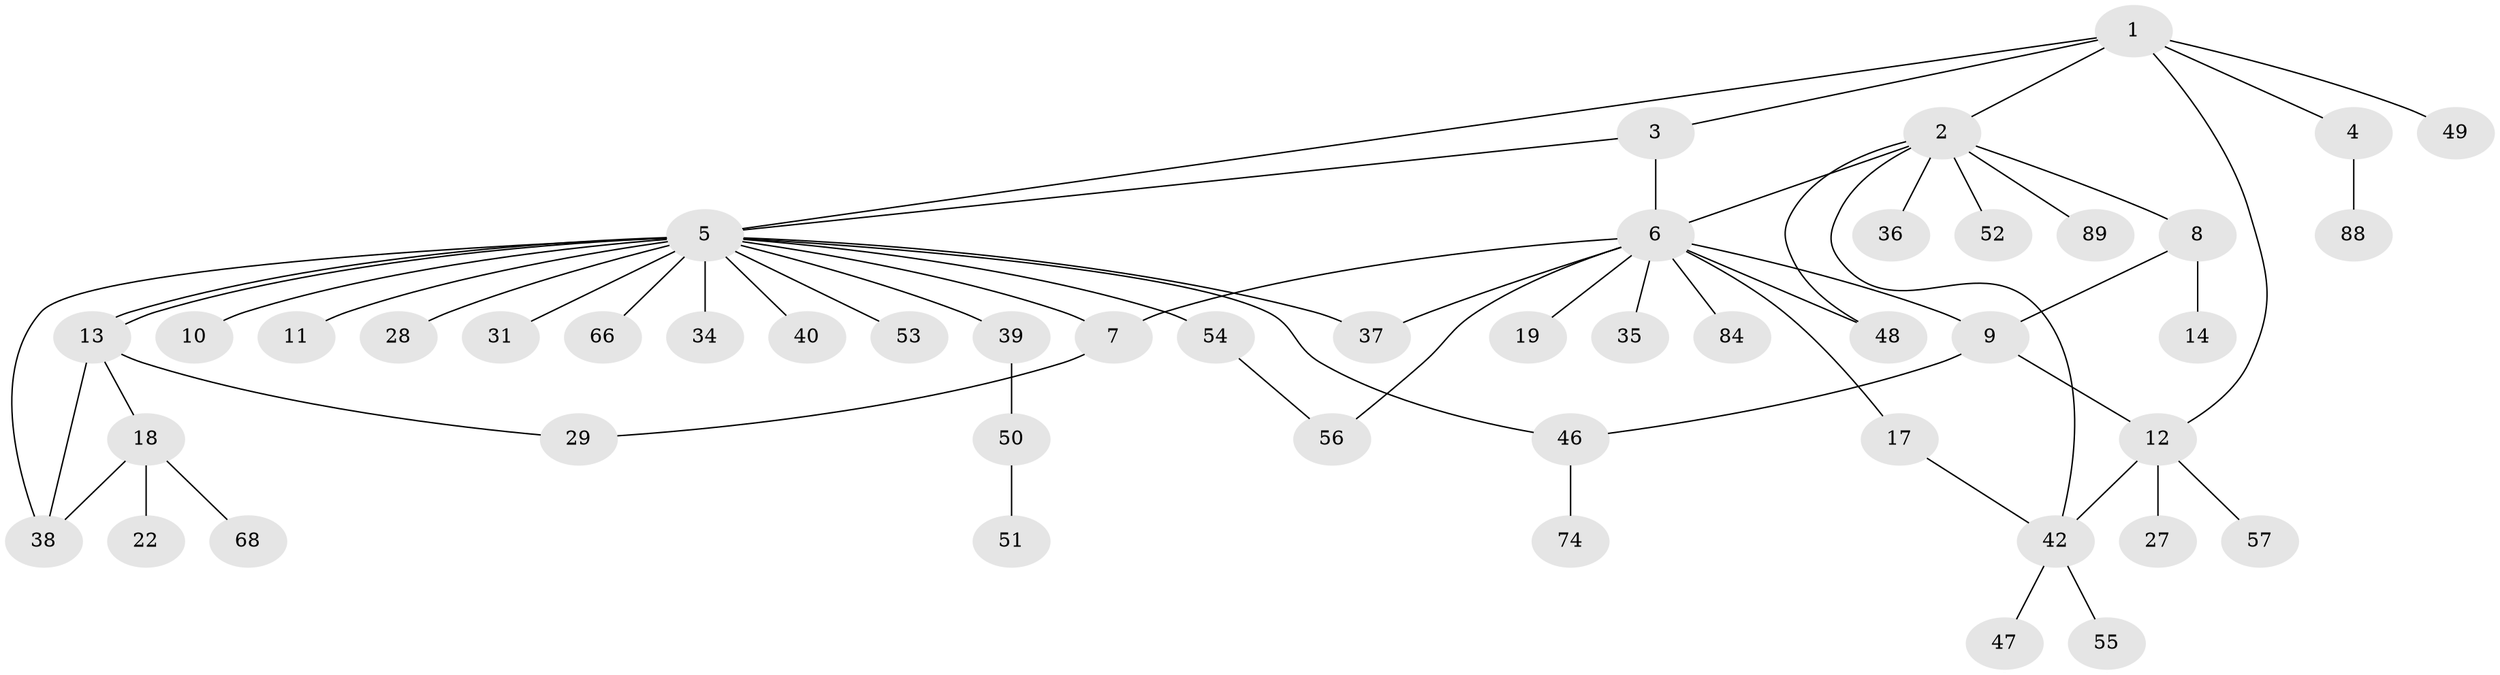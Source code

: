 // original degree distribution, {6: 0.041237113402061855, 8: 0.030927835051546393, 2: 0.1958762886597938, 17: 0.010309278350515464, 14: 0.010309278350515464, 3: 0.13402061855670103, 4: 0.041237113402061855, 1: 0.5257731958762887, 5: 0.010309278350515464}
// Generated by graph-tools (version 1.1) at 2025/14/03/09/25 04:14:33]
// undirected, 48 vertices, 62 edges
graph export_dot {
graph [start="1"]
  node [color=gray90,style=filled];
  1;
  2;
  3 [super="+26+20+72+79"];
  4;
  5 [super="+32+21"];
  6 [super="+24+33"];
  7 [super="+62+76+75+78"];
  8;
  9;
  10;
  11 [super="+65+15"];
  12 [super="+45+16"];
  13 [super="+70"];
  14 [super="+30"];
  17;
  18;
  19;
  22;
  27;
  28 [super="+43"];
  29;
  31;
  34;
  35;
  36 [super="+69"];
  37 [super="+83"];
  38;
  39 [super="+41"];
  40 [super="+58+97"];
  42 [super="+77+92+71"];
  46;
  47;
  48;
  49;
  50 [super="+80"];
  51;
  52;
  53;
  54 [super="+64"];
  55;
  56 [super="+59"];
  57;
  66;
  68;
  74;
  84;
  88;
  89;
  1 -- 2;
  1 -- 3;
  1 -- 4;
  1 -- 5;
  1 -- 49;
  1 -- 12;
  2 -- 6;
  2 -- 8;
  2 -- 36;
  2 -- 42;
  2 -- 48;
  2 -- 52;
  2 -- 89;
  3 -- 6;
  3 -- 5;
  4 -- 88;
  5 -- 10 [weight=2];
  5 -- 11;
  5 -- 13;
  5 -- 13;
  5 -- 28;
  5 -- 31;
  5 -- 34;
  5 -- 38;
  5 -- 39;
  5 -- 53;
  5 -- 66;
  5 -- 54;
  5 -- 7;
  5 -- 37;
  5 -- 40;
  5 -- 46;
  6 -- 7;
  6 -- 9;
  6 -- 17;
  6 -- 19;
  6 -- 35;
  6 -- 37;
  6 -- 48;
  6 -- 84;
  6 -- 56;
  7 -- 29;
  8 -- 9;
  8 -- 14;
  9 -- 12;
  9 -- 46;
  12 -- 57;
  12 -- 42;
  12 -- 27;
  13 -- 18;
  13 -- 29;
  13 -- 38;
  17 -- 42;
  18 -- 22;
  18 -- 38;
  18 -- 68;
  39 -- 50;
  42 -- 47;
  42 -- 55;
  46 -- 74;
  50 -- 51;
  54 -- 56;
}

